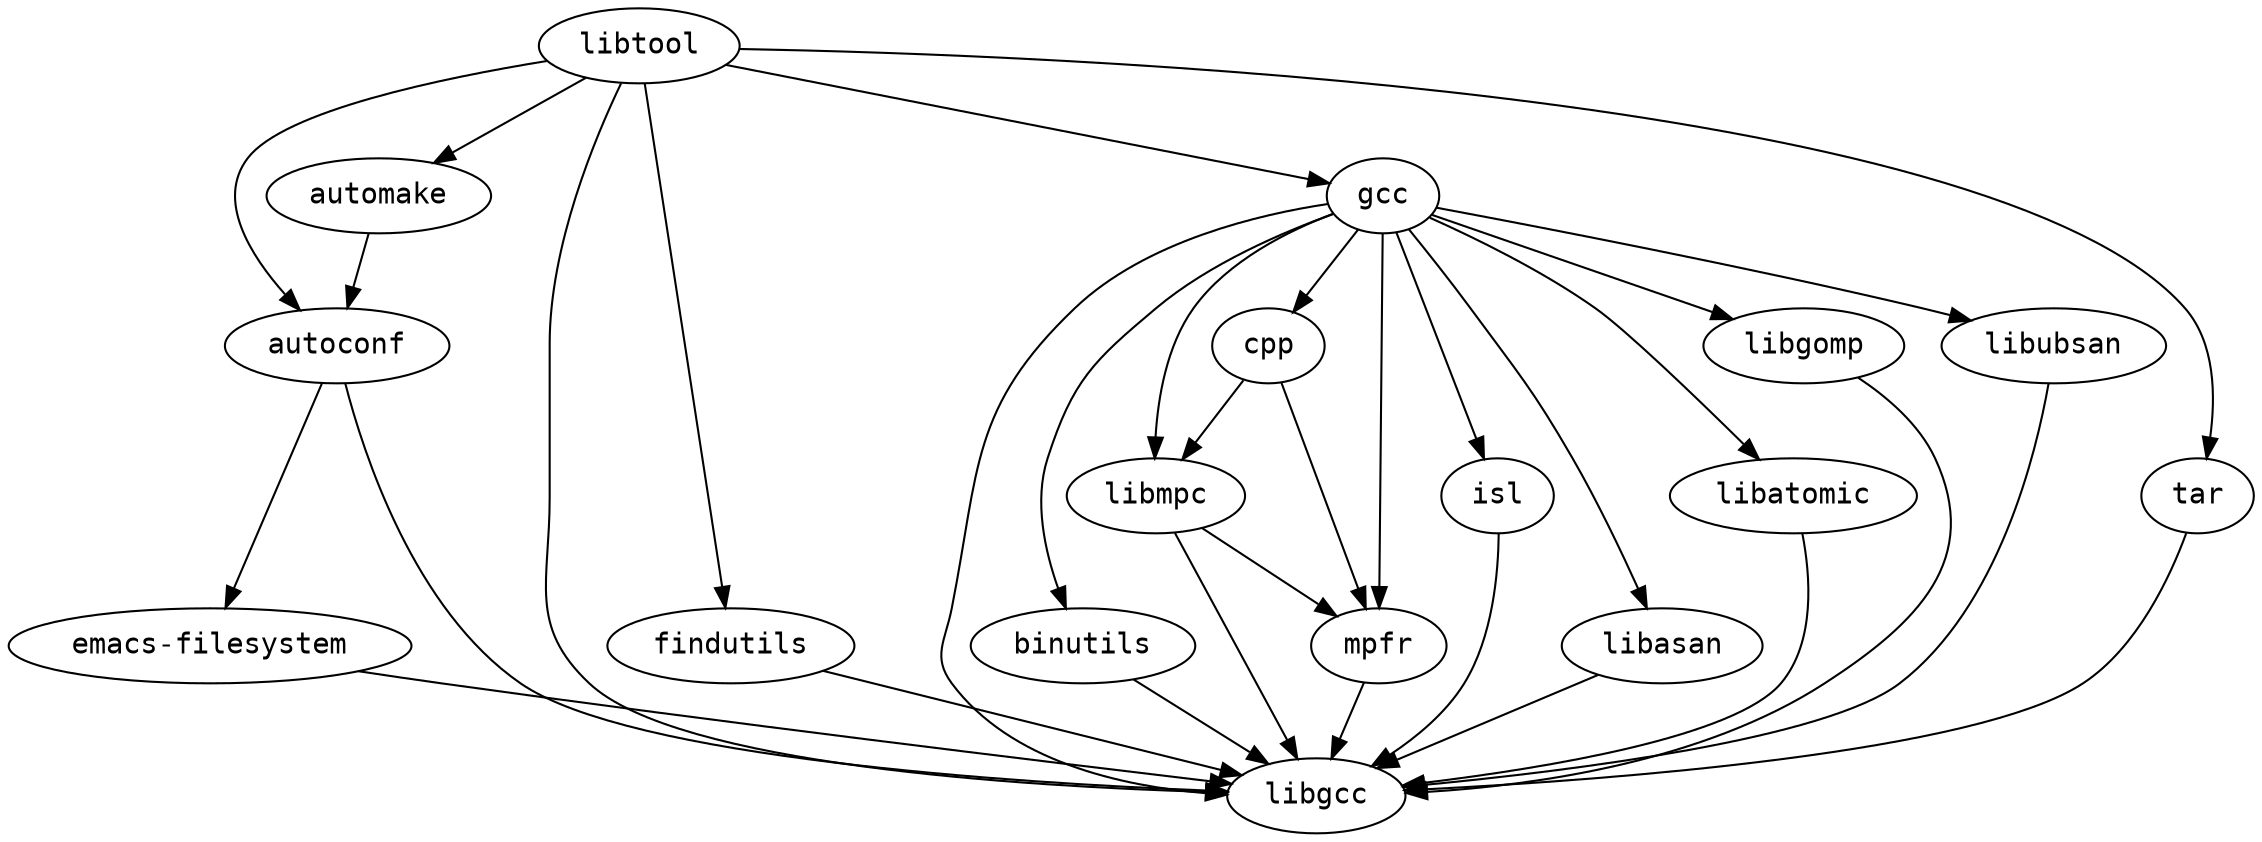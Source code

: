 strict digraph G {
node [fontname=monospace];
  "autoconf" -> "emacs-filesystem";
  "autoconf" -> "libgcc";
  "automake" -> "autoconf";
  "binutils" -> "libgcc";
  "cpp" -> "libmpc";
  "cpp" -> "mpfr";
  "emacs-filesystem" -> "libgcc";
  "findutils" -> "libgcc";
  "gcc" -> "binutils";
  "gcc" -> "cpp";
  "gcc" -> "isl";
  "gcc" -> "libasan";
  "gcc" -> "libatomic";
  "gcc" -> "libgcc";
  "gcc" -> "libgomp";
  "gcc" -> "libmpc";
  "gcc" -> "libubsan";
  "gcc" -> "mpfr";
  "isl" -> "libgcc";
  "libasan" -> "libgcc";
  "libatomic" -> "libgcc";
  "libgomp" -> "libgcc";
  "libmpc" -> "libgcc";
  "libmpc" -> "mpfr";
  "libtool" -> "autoconf";
  "libtool" -> "automake";
  "libtool" -> "findutils";
  "libtool" -> "gcc";
  "libtool" -> "libgcc";
  "libtool" -> "tar";
  "libubsan" -> "libgcc";
  "mpfr" -> "libgcc";
  "tar" -> "libgcc";
}
